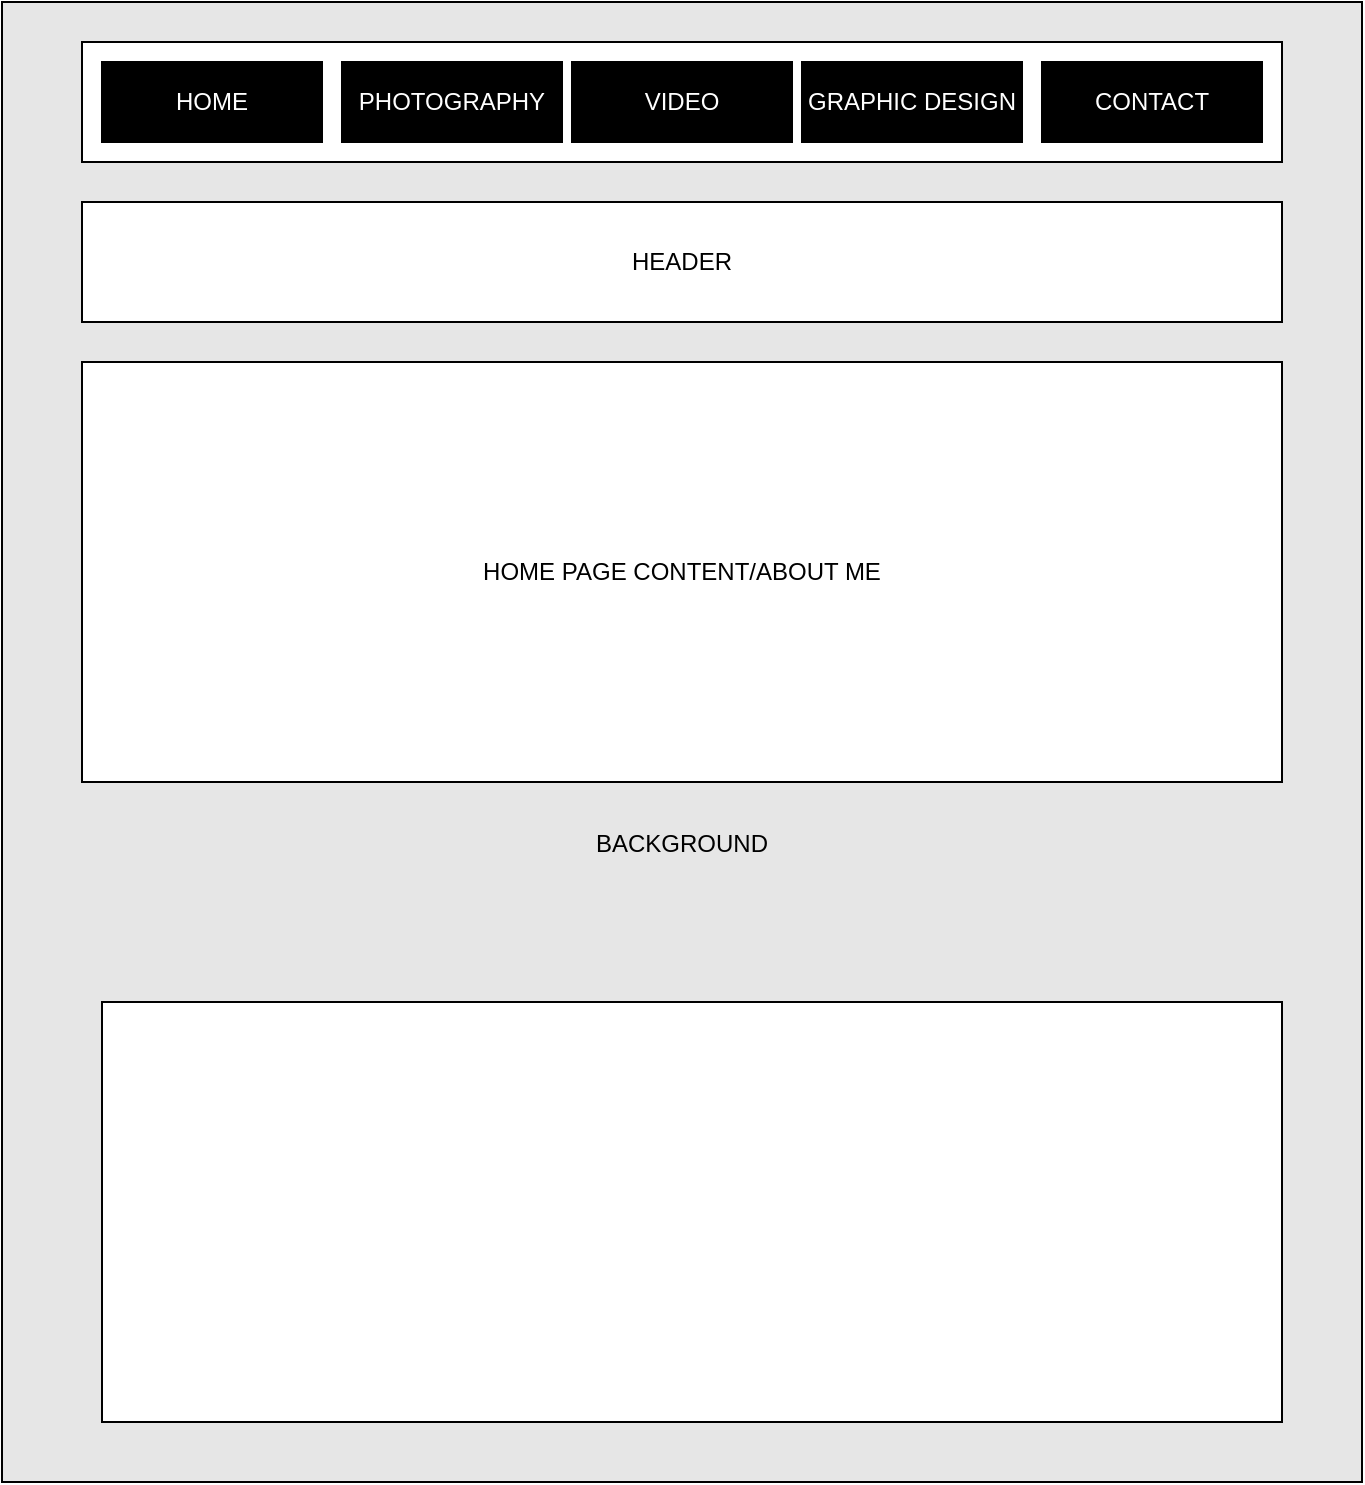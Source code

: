 <mxfile version="13.3.5" type="device"><diagram id="2PuXHSzhzeYbJRK_-Yem" name="Page-1"><mxGraphModel dx="884" dy="524" grid="1" gridSize="10" guides="1" tooltips="1" connect="1" arrows="1" fold="1" page="1" pageScale="1" pageWidth="827" pageHeight="1169" math="0" shadow="0"><root><mxCell id="0"/><mxCell id="1" parent="0"/><mxCell id="Tb6-SKog-EJvrRJ5dlIj-23" value="&lt;br&gt;&lt;br&gt;&lt;br&gt;&lt;br&gt;&lt;br&gt;&lt;br&gt;&lt;br&gt;BACKGROUND" style="rounded=0;whiteSpace=wrap;html=1;fillColor=#E6E6E6;" parent="1" vertex="1"><mxGeometry x="40" width="680" height="740" as="geometry"/></mxCell><mxCell id="Tb6-SKog-EJvrRJ5dlIj-11" value="" style="rounded=0;whiteSpace=wrap;html=1;" parent="1" vertex="1"><mxGeometry x="80" y="20" width="600" height="60" as="geometry"/></mxCell><mxCell id="Tb6-SKog-EJvrRJ5dlIj-12" value="HOME PAGE CONTENT/ABOUT ME" style="rounded=0;whiteSpace=wrap;html=1;" parent="1" vertex="1"><mxGeometry x="80" y="180" width="600" height="210" as="geometry"/></mxCell><mxCell id="Tb6-SKog-EJvrRJ5dlIj-13" value="HOME" style="rounded=0;whiteSpace=wrap;html=1;fillColor=#000000;fontColor=#FFFFFF;" parent="1" vertex="1"><mxGeometry x="90" y="30" width="110" height="40" as="geometry"/></mxCell><mxCell id="Tb6-SKog-EJvrRJ5dlIj-14" value="PHOTOGRAPHY" style="rounded=0;whiteSpace=wrap;html=1;fontColor=#FFFFFF;fillColor=#000000;" parent="1" vertex="1"><mxGeometry x="210" y="30" width="110" height="40" as="geometry"/></mxCell><mxCell id="Tb6-SKog-EJvrRJ5dlIj-15" value="VIDEO" style="rounded=0;whiteSpace=wrap;html=1;fillColor=#000000;fontColor=#FFFFFF;" parent="1" vertex="1"><mxGeometry x="325" y="30" width="110" height="40" as="geometry"/></mxCell><mxCell id="Tb6-SKog-EJvrRJ5dlIj-16" value="GRAPHIC DESIGN" style="rounded=0;whiteSpace=wrap;html=1;fontColor=#FFFFFF;fillColor=#000000;" parent="1" vertex="1"><mxGeometry x="440" y="30" width="110" height="40" as="geometry"/></mxCell><mxCell id="Tb6-SKog-EJvrRJ5dlIj-17" value="CONTACT" style="rounded=0;whiteSpace=wrap;html=1;fillColor=#000000;fontColor=#FFFFFF;" parent="1" vertex="1"><mxGeometry x="560" y="30" width="110" height="40" as="geometry"/></mxCell><mxCell id="Tb6-SKog-EJvrRJ5dlIj-22" value="HEADER" style="rounded=0;whiteSpace=wrap;html=1;" parent="1" vertex="1"><mxGeometry x="80" y="100" width="600" height="60" as="geometry"/></mxCell><mxCell id="InHdyoSW_k6oe-fOfbwG-1" value="" style="rounded=0;whiteSpace=wrap;html=1;" vertex="1" parent="1"><mxGeometry x="90" y="500" width="590" height="210" as="geometry"/></mxCell></root></mxGraphModel></diagram></mxfile>